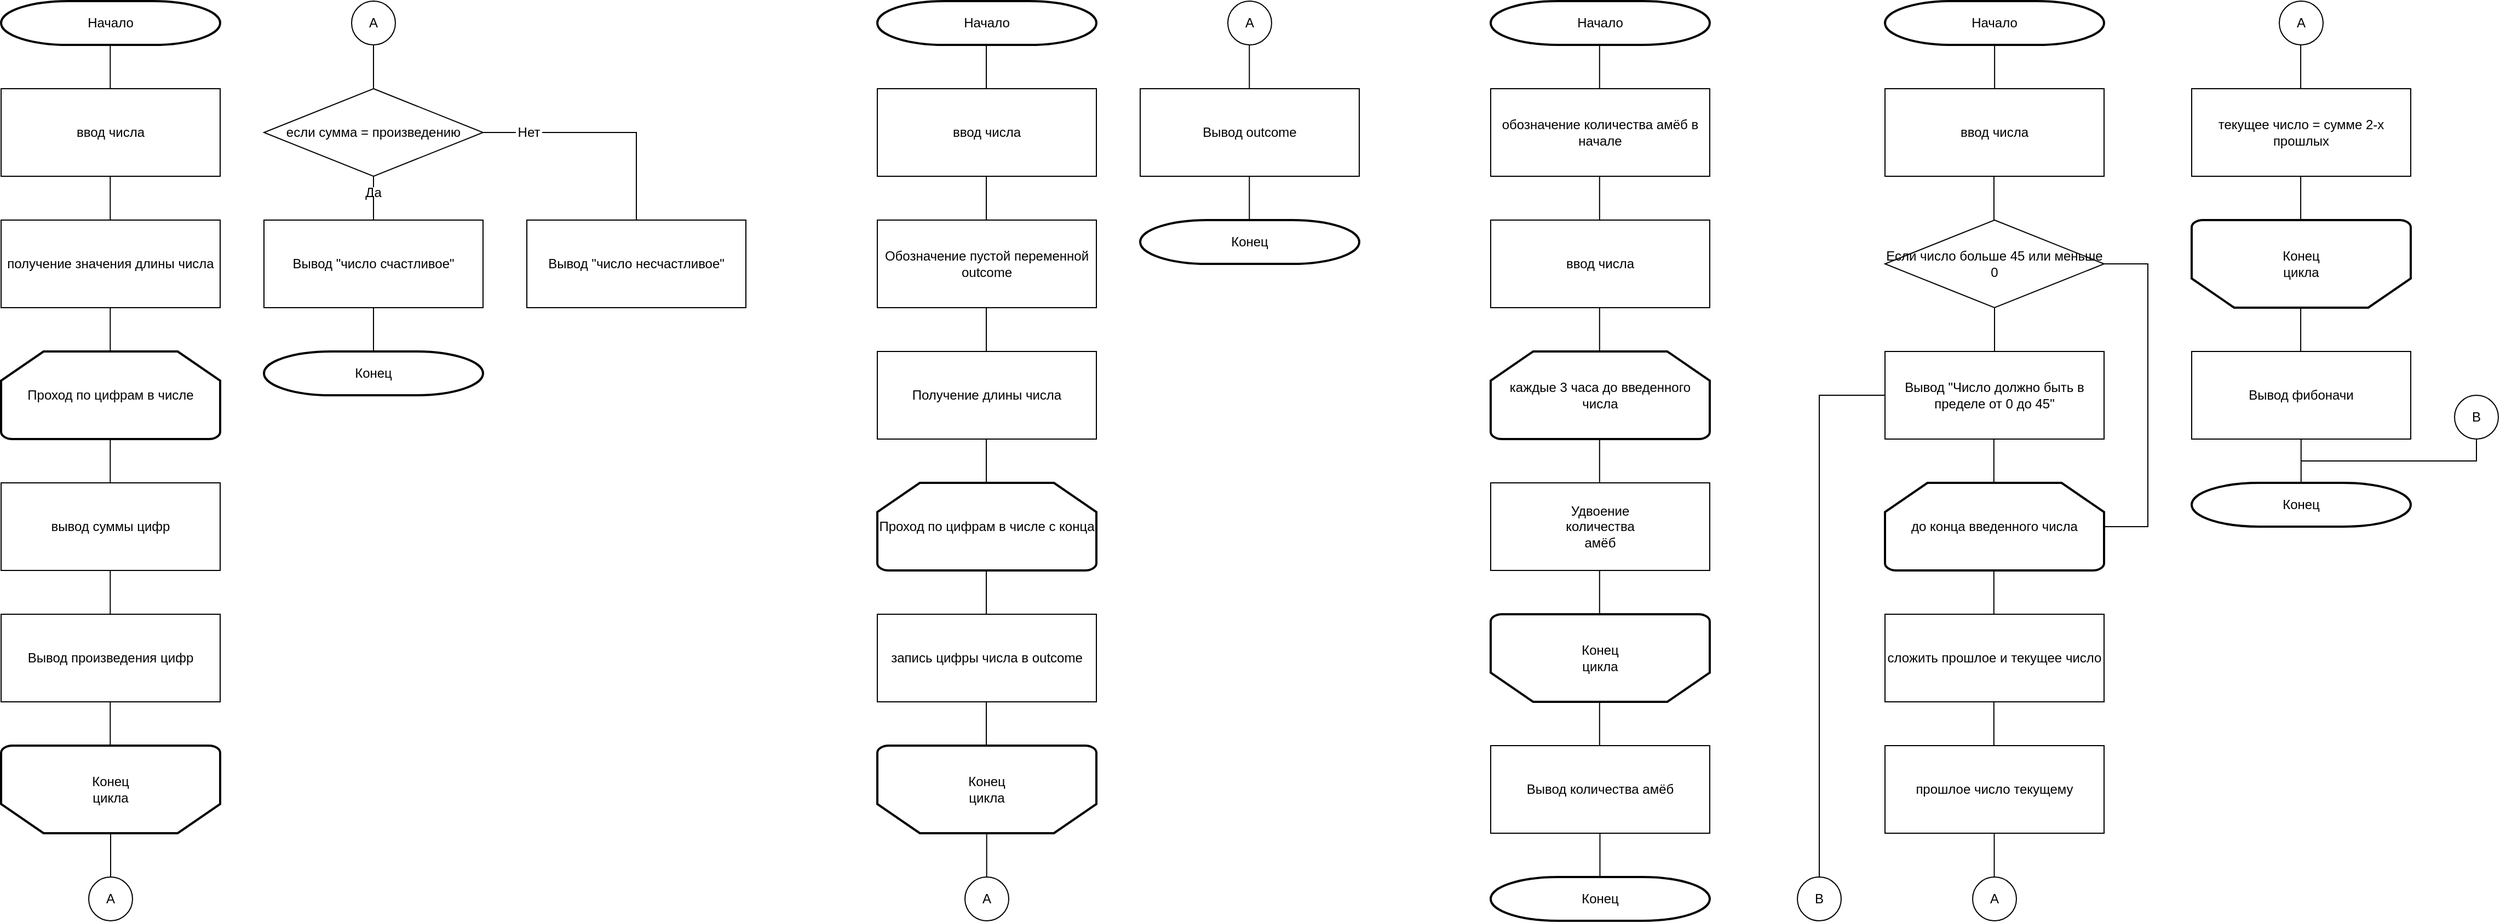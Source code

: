 <mxfile version="28.2.8">
  <diagram name="Страница — 1" id="fm3IAG2iMIYE5_vdJ6em">
    <mxGraphModel dx="3128" dy="1738" grid="1" gridSize="10" guides="1" tooltips="1" connect="1" arrows="1" fold="1" page="1" pageScale="1" pageWidth="827" pageHeight="1169" math="0" shadow="0">
      <root>
        <mxCell id="0" />
        <mxCell id="1" parent="0" />
        <mxCell id="f_rpFH3b43a7El98nDZN-1" value="Начало" style="strokeWidth=2;html=1;shape=mxgraph.flowchart.terminator;whiteSpace=wrap;" vertex="1" parent="1">
          <mxGeometry x="40" y="40" width="200" height="40" as="geometry" />
        </mxCell>
        <mxCell id="f_rpFH3b43a7El98nDZN-3" value="ввод числа" style="rounded=0;whiteSpace=wrap;html=1;" vertex="1" parent="1">
          <mxGeometry x="40" y="120" width="200" height="80" as="geometry" />
        </mxCell>
        <mxCell id="f_rpFH3b43a7El98nDZN-4" value="получение значения длины числа" style="rounded=0;whiteSpace=wrap;html=1;" vertex="1" parent="1">
          <mxGeometry x="40" y="240" width="200" height="80" as="geometry" />
        </mxCell>
        <mxCell id="f_rpFH3b43a7El98nDZN-5" value="Проход по цифрам в числе" style="strokeWidth=2;html=1;shape=mxgraph.flowchart.loop_limit;whiteSpace=wrap;" vertex="1" parent="1">
          <mxGeometry x="40" y="360" width="200" height="80" as="geometry" />
        </mxCell>
        <mxCell id="f_rpFH3b43a7El98nDZN-6" value="вывод суммы цифр" style="rounded=0;whiteSpace=wrap;html=1;" vertex="1" parent="1">
          <mxGeometry x="40" y="480" width="200" height="80" as="geometry" />
        </mxCell>
        <mxCell id="f_rpFH3b43a7El98nDZN-7" value="Вывод произведения цифр" style="rounded=0;whiteSpace=wrap;html=1;" vertex="1" parent="1">
          <mxGeometry x="40" y="600" width="200" height="80" as="geometry" />
        </mxCell>
        <mxCell id="f_rpFH3b43a7El98nDZN-8" value="" style="strokeWidth=2;html=1;shape=mxgraph.flowchart.loop_limit;whiteSpace=wrap;rotation=-180;" vertex="1" parent="1">
          <mxGeometry x="40" y="720" width="200" height="80" as="geometry" />
        </mxCell>
        <mxCell id="f_rpFH3b43a7El98nDZN-9" value="Конец цикла" style="text;html=1;whiteSpace=wrap;strokeColor=none;fillColor=none;align=center;verticalAlign=middle;rounded=0;" vertex="1" parent="1">
          <mxGeometry x="110" y="745" width="60" height="30" as="geometry" />
        </mxCell>
        <mxCell id="f_rpFH3b43a7El98nDZN-10" value="A" style="ellipse;whiteSpace=wrap;html=1;aspect=fixed;" vertex="1" parent="1">
          <mxGeometry x="120" y="840" width="40" height="40" as="geometry" />
        </mxCell>
        <mxCell id="f_rpFH3b43a7El98nDZN-11" value="A" style="ellipse;whiteSpace=wrap;html=1;aspect=fixed;" vertex="1" parent="1">
          <mxGeometry x="360" y="40" width="40" height="40" as="geometry" />
        </mxCell>
        <mxCell id="f_rpFH3b43a7El98nDZN-12" value="если сумма = произведению" style="rhombus;whiteSpace=wrap;html=1;" vertex="1" parent="1">
          <mxGeometry x="280" y="120" width="200" height="80" as="geometry" />
        </mxCell>
        <mxCell id="f_rpFH3b43a7El98nDZN-13" value="Вывод &quot;число счастливое&quot;" style="rounded=0;whiteSpace=wrap;html=1;" vertex="1" parent="1">
          <mxGeometry x="280" y="240" width="200" height="80" as="geometry" />
        </mxCell>
        <mxCell id="f_rpFH3b43a7El98nDZN-14" value="Вывод &quot;число несчастливое&quot;" style="rounded=0;whiteSpace=wrap;html=1;" vertex="1" parent="1">
          <mxGeometry x="520" y="240" width="200" height="80" as="geometry" />
        </mxCell>
        <mxCell id="f_rpFH3b43a7El98nDZN-15" value="Конец" style="strokeWidth=2;html=1;shape=mxgraph.flowchart.terminator;whiteSpace=wrap;" vertex="1" parent="1">
          <mxGeometry x="280" y="360" width="200" height="40" as="geometry" />
        </mxCell>
        <mxCell id="f_rpFH3b43a7El98nDZN-16" value="" style="endArrow=none;html=1;rounded=0;entryX=0.5;entryY=1;entryDx=0;entryDy=0;exitX=0.5;exitY=0;exitDx=0;exitDy=0;exitPerimeter=0;" edge="1" parent="1" source="f_rpFH3b43a7El98nDZN-15" target="f_rpFH3b43a7El98nDZN-13">
          <mxGeometry width="50" height="50" relative="1" as="geometry">
            <mxPoint x="320" y="390" as="sourcePoint" />
            <mxPoint x="370" y="340" as="targetPoint" />
          </mxGeometry>
        </mxCell>
        <mxCell id="f_rpFH3b43a7El98nDZN-17" value="" style="endArrow=none;html=1;rounded=0;entryX=0.5;entryY=1;entryDx=0;entryDy=0;exitX=0.5;exitY=0;exitDx=0;exitDy=0;" edge="1" parent="1" source="f_rpFH3b43a7El98nDZN-31" target="f_rpFH3b43a7El98nDZN-12">
          <mxGeometry width="50" height="50" relative="1" as="geometry">
            <mxPoint x="410" y="250" as="sourcePoint" />
            <mxPoint x="460" y="200" as="targetPoint" />
          </mxGeometry>
        </mxCell>
        <mxCell id="f_rpFH3b43a7El98nDZN-19" value="" style="endArrow=none;html=1;rounded=0;entryX=0.5;entryY=1;entryDx=0;entryDy=0;exitX=0.5;exitY=0;exitDx=0;exitDy=0;" edge="1" parent="1" source="f_rpFH3b43a7El98nDZN-12" target="f_rpFH3b43a7El98nDZN-11">
          <mxGeometry width="50" height="50" relative="1" as="geometry">
            <mxPoint x="280" y="140" as="sourcePoint" />
            <mxPoint x="330" y="90" as="targetPoint" />
          </mxGeometry>
        </mxCell>
        <mxCell id="f_rpFH3b43a7El98nDZN-24" value="" style="endArrow=none;html=1;rounded=0;entryX=0.5;entryY=1;entryDx=0;entryDy=0;exitX=0.5;exitY=0;exitDx=0;exitDy=0;exitPerimeter=0;" edge="1" parent="1">
          <mxGeometry width="50" height="50" relative="1" as="geometry">
            <mxPoint x="139.66" y="360" as="sourcePoint" />
            <mxPoint x="139.66" y="320" as="targetPoint" />
          </mxGeometry>
        </mxCell>
        <mxCell id="f_rpFH3b43a7El98nDZN-25" value="" style="endArrow=none;html=1;rounded=0;entryX=0.5;entryY=1;entryDx=0;entryDy=0;exitX=0.5;exitY=0;exitDx=0;exitDy=0;" edge="1" parent="1">
          <mxGeometry width="50" height="50" relative="1" as="geometry">
            <mxPoint x="139.66" y="240" as="sourcePoint" />
            <mxPoint x="139.66" y="200" as="targetPoint" />
          </mxGeometry>
        </mxCell>
        <mxCell id="f_rpFH3b43a7El98nDZN-26" value="" style="endArrow=none;html=1;rounded=0;entryX=0.5;entryY=1;entryDx=0;entryDy=0;exitX=0.5;exitY=0;exitDx=0;exitDy=0;" edge="1" parent="1">
          <mxGeometry width="50" height="50" relative="1" as="geometry">
            <mxPoint x="139.66" y="120" as="sourcePoint" />
            <mxPoint x="139.66" y="80" as="targetPoint" />
          </mxGeometry>
        </mxCell>
        <mxCell id="f_rpFH3b43a7El98nDZN-27" value="" style="endArrow=none;html=1;rounded=0;entryX=0.5;entryY=1;entryDx=0;entryDy=0;exitX=0.5;exitY=0;exitDx=0;exitDy=0;exitPerimeter=0;" edge="1" parent="1">
          <mxGeometry width="50" height="50" relative="1" as="geometry">
            <mxPoint x="139.66" y="720" as="sourcePoint" />
            <mxPoint x="139.66" y="680" as="targetPoint" />
          </mxGeometry>
        </mxCell>
        <mxCell id="f_rpFH3b43a7El98nDZN-28" value="" style="endArrow=none;html=1;rounded=0;entryX=0.5;entryY=1;entryDx=0;entryDy=0;exitX=0.5;exitY=0;exitDx=0;exitDy=0;" edge="1" parent="1">
          <mxGeometry width="50" height="50" relative="1" as="geometry">
            <mxPoint x="139.66" y="600" as="sourcePoint" />
            <mxPoint x="139.66" y="560" as="targetPoint" />
          </mxGeometry>
        </mxCell>
        <mxCell id="f_rpFH3b43a7El98nDZN-29" value="" style="endArrow=none;html=1;rounded=0;entryX=0.5;entryY=1;entryDx=0;entryDy=0;exitX=0.5;exitY=0;exitDx=0;exitDy=0;" edge="1" parent="1">
          <mxGeometry width="50" height="50" relative="1" as="geometry">
            <mxPoint x="139.66" y="480" as="sourcePoint" />
            <mxPoint x="139.66" y="440" as="targetPoint" />
          </mxGeometry>
        </mxCell>
        <mxCell id="f_rpFH3b43a7El98nDZN-30" value="" style="endArrow=none;html=1;rounded=0;entryX=0.5;entryY=0;entryDx=0;entryDy=0;entryPerimeter=0;exitX=0.5;exitY=0;exitDx=0;exitDy=0;" edge="1" parent="1" source="f_rpFH3b43a7El98nDZN-10" target="f_rpFH3b43a7El98nDZN-8">
          <mxGeometry width="50" height="50" relative="1" as="geometry">
            <mxPoint x="-10" y="920" as="sourcePoint" />
            <mxPoint x="40" y="870" as="targetPoint" />
          </mxGeometry>
        </mxCell>
        <mxCell id="f_rpFH3b43a7El98nDZN-33" value="" style="endArrow=none;html=1;rounded=0;entryX=0.5;entryY=1;entryDx=0;entryDy=0;exitX=0.5;exitY=0;exitDx=0;exitDy=0;" edge="1" parent="1" source="f_rpFH3b43a7El98nDZN-13" target="f_rpFH3b43a7El98nDZN-31">
          <mxGeometry width="50" height="50" relative="1" as="geometry">
            <mxPoint x="380" y="240" as="sourcePoint" />
            <mxPoint x="380" y="200" as="targetPoint" />
          </mxGeometry>
        </mxCell>
        <mxCell id="f_rpFH3b43a7El98nDZN-31" value="Да" style="text;html=1;whiteSpace=wrap;strokeColor=none;fillColor=none;align=center;verticalAlign=middle;rounded=0;" vertex="1" parent="1">
          <mxGeometry x="368" y="210" width="24" height="10" as="geometry" />
        </mxCell>
        <mxCell id="f_rpFH3b43a7El98nDZN-36" value="" style="endArrow=none;html=1;rounded=0;entryX=1;entryY=0.5;entryDx=0;entryDy=0;exitX=0.5;exitY=0;exitDx=0;exitDy=0;" edge="1" parent="1" source="f_rpFH3b43a7El98nDZN-14" target="f_rpFH3b43a7El98nDZN-34">
          <mxGeometry width="50" height="50" relative="1" as="geometry">
            <mxPoint x="620" y="240" as="sourcePoint" />
            <mxPoint x="480" y="160" as="targetPoint" />
            <Array as="points">
              <mxPoint x="620" y="160" />
            </Array>
          </mxGeometry>
        </mxCell>
        <mxCell id="f_rpFH3b43a7El98nDZN-34" value="Нет" style="text;html=1;whiteSpace=wrap;strokeColor=none;fillColor=none;align=center;verticalAlign=middle;rounded=0;" vertex="1" parent="1">
          <mxGeometry x="510" y="155" width="24" height="10" as="geometry" />
        </mxCell>
        <mxCell id="f_rpFH3b43a7El98nDZN-38" value="" style="endArrow=none;html=1;rounded=0;entryX=0;entryY=0.5;entryDx=0;entryDy=0;exitX=1;exitY=0.5;exitDx=0;exitDy=0;" edge="1" parent="1" source="f_rpFH3b43a7El98nDZN-12" target="f_rpFH3b43a7El98nDZN-34">
          <mxGeometry width="50" height="50" relative="1" as="geometry">
            <mxPoint x="450" y="220" as="sourcePoint" />
            <mxPoint x="500" y="170" as="targetPoint" />
          </mxGeometry>
        </mxCell>
        <mxCell id="f_rpFH3b43a7El98nDZN-39" value="Начало" style="strokeWidth=2;html=1;shape=mxgraph.flowchart.terminator;whiteSpace=wrap;" vertex="1" parent="1">
          <mxGeometry x="840" y="40" width="200" height="40" as="geometry" />
        </mxCell>
        <mxCell id="f_rpFH3b43a7El98nDZN-40" value="ввод числа" style="rounded=0;whiteSpace=wrap;html=1;" vertex="1" parent="1">
          <mxGeometry x="840" y="120" width="200" height="80" as="geometry" />
        </mxCell>
        <mxCell id="f_rpFH3b43a7El98nDZN-41" value="Получение длины числа" style="rounded=0;whiteSpace=wrap;html=1;" vertex="1" parent="1">
          <mxGeometry x="840" y="360" width="200" height="80" as="geometry" />
        </mxCell>
        <mxCell id="f_rpFH3b43a7El98nDZN-42" value="Проход по цифрам в числе с конца" style="strokeWidth=2;html=1;shape=mxgraph.flowchart.loop_limit;whiteSpace=wrap;" vertex="1" parent="1">
          <mxGeometry x="840" y="480" width="200" height="80" as="geometry" />
        </mxCell>
        <mxCell id="f_rpFH3b43a7El98nDZN-43" value="Обозначение пустой переменной outcome" style="rounded=0;whiteSpace=wrap;html=1;" vertex="1" parent="1">
          <mxGeometry x="840" y="240" width="200" height="80" as="geometry" />
        </mxCell>
        <mxCell id="f_rpFH3b43a7El98nDZN-44" value="запись цифры числа в outcome" style="rounded=0;whiteSpace=wrap;html=1;" vertex="1" parent="1">
          <mxGeometry x="840" y="600" width="200" height="80" as="geometry" />
        </mxCell>
        <mxCell id="f_rpFH3b43a7El98nDZN-45" value="" style="strokeWidth=2;html=1;shape=mxgraph.flowchart.loop_limit;whiteSpace=wrap;rotation=-180;" vertex="1" parent="1">
          <mxGeometry x="840" y="720" width="200" height="80" as="geometry" />
        </mxCell>
        <mxCell id="f_rpFH3b43a7El98nDZN-46" value="A" style="ellipse;whiteSpace=wrap;html=1;aspect=fixed;" vertex="1" parent="1">
          <mxGeometry x="920" y="840" width="40" height="40" as="geometry" />
        </mxCell>
        <mxCell id="f_rpFH3b43a7El98nDZN-47" value="A" style="ellipse;whiteSpace=wrap;html=1;aspect=fixed;" vertex="1" parent="1">
          <mxGeometry x="1160" y="40" width="40" height="40" as="geometry" />
        </mxCell>
        <mxCell id="f_rpFH3b43a7El98nDZN-48" value="Вывод outcome" style="rounded=0;whiteSpace=wrap;html=1;" vertex="1" parent="1">
          <mxGeometry x="1080" y="120" width="200" height="80" as="geometry" />
        </mxCell>
        <mxCell id="f_rpFH3b43a7El98nDZN-49" value="Конец цикла" style="text;html=1;whiteSpace=wrap;strokeColor=none;fillColor=none;align=center;verticalAlign=middle;rounded=0;" vertex="1" parent="1">
          <mxGeometry x="910" y="745" width="60" height="30" as="geometry" />
        </mxCell>
        <mxCell id="f_rpFH3b43a7El98nDZN-57" value="" style="endArrow=none;html=1;rounded=0;entryX=0.5;entryY=1;entryDx=0;entryDy=0;exitX=0.5;exitY=0;exitDx=0;exitDy=0;exitPerimeter=0;" edge="1" parent="1">
          <mxGeometry width="50" height="50" relative="1" as="geometry">
            <mxPoint x="939.49" y="360" as="sourcePoint" />
            <mxPoint x="939.49" y="320" as="targetPoint" />
          </mxGeometry>
        </mxCell>
        <mxCell id="f_rpFH3b43a7El98nDZN-58" value="" style="endArrow=none;html=1;rounded=0;entryX=0.5;entryY=1;entryDx=0;entryDy=0;exitX=0.5;exitY=0;exitDx=0;exitDy=0;" edge="1" parent="1">
          <mxGeometry width="50" height="50" relative="1" as="geometry">
            <mxPoint x="939.49" y="240" as="sourcePoint" />
            <mxPoint x="939.49" y="200" as="targetPoint" />
          </mxGeometry>
        </mxCell>
        <mxCell id="f_rpFH3b43a7El98nDZN-59" value="" style="endArrow=none;html=1;rounded=0;entryX=0.5;entryY=1;entryDx=0;entryDy=0;exitX=0.5;exitY=0;exitDx=0;exitDy=0;" edge="1" parent="1">
          <mxGeometry width="50" height="50" relative="1" as="geometry">
            <mxPoint x="939.49" y="120" as="sourcePoint" />
            <mxPoint x="939.49" y="80" as="targetPoint" />
          </mxGeometry>
        </mxCell>
        <mxCell id="f_rpFH3b43a7El98nDZN-60" value="" style="endArrow=none;html=1;rounded=0;entryX=0.5;entryY=1;entryDx=0;entryDy=0;exitX=0.5;exitY=0;exitDx=0;exitDy=0;exitPerimeter=0;" edge="1" parent="1">
          <mxGeometry width="50" height="50" relative="1" as="geometry">
            <mxPoint x="939.49" y="720" as="sourcePoint" />
            <mxPoint x="939.49" y="680" as="targetPoint" />
          </mxGeometry>
        </mxCell>
        <mxCell id="f_rpFH3b43a7El98nDZN-61" value="" style="endArrow=none;html=1;rounded=0;entryX=0.5;entryY=1;entryDx=0;entryDy=0;exitX=0.5;exitY=0;exitDx=0;exitDy=0;" edge="1" parent="1">
          <mxGeometry width="50" height="50" relative="1" as="geometry">
            <mxPoint x="939.49" y="600" as="sourcePoint" />
            <mxPoint x="939.49" y="560" as="targetPoint" />
          </mxGeometry>
        </mxCell>
        <mxCell id="f_rpFH3b43a7El98nDZN-62" value="" style="endArrow=none;html=1;rounded=0;entryX=0.5;entryY=1;entryDx=0;entryDy=0;exitX=0.5;exitY=0;exitDx=0;exitDy=0;" edge="1" parent="1">
          <mxGeometry width="50" height="50" relative="1" as="geometry">
            <mxPoint x="939.49" y="480" as="sourcePoint" />
            <mxPoint x="939.49" y="440" as="targetPoint" />
          </mxGeometry>
        </mxCell>
        <mxCell id="f_rpFH3b43a7El98nDZN-63" value="" style="endArrow=none;html=1;rounded=0;entryX=0.5;entryY=0;entryDx=0;entryDy=0;entryPerimeter=0;exitX=0.5;exitY=0;exitDx=0;exitDy=0;" edge="1" parent="1">
          <mxGeometry width="50" height="50" relative="1" as="geometry">
            <mxPoint x="939.83" y="840" as="sourcePoint" />
            <mxPoint x="939.83" y="800" as="targetPoint" />
          </mxGeometry>
        </mxCell>
        <mxCell id="f_rpFH3b43a7El98nDZN-64" value="" style="endArrow=none;html=1;rounded=0;entryX=0.5;entryY=1;entryDx=0;entryDy=0;exitX=0.5;exitY=0;exitDx=0;exitDy=0;" edge="1" parent="1">
          <mxGeometry width="50" height="50" relative="1" as="geometry">
            <mxPoint x="1179.66" y="240" as="sourcePoint" />
            <mxPoint x="1179.66" y="200" as="targetPoint" />
          </mxGeometry>
        </mxCell>
        <mxCell id="f_rpFH3b43a7El98nDZN-65" value="" style="endArrow=none;html=1;rounded=0;entryX=0.5;entryY=1;entryDx=0;entryDy=0;exitX=0.5;exitY=0;exitDx=0;exitDy=0;" edge="1" parent="1">
          <mxGeometry width="50" height="50" relative="1" as="geometry">
            <mxPoint x="1179.66" y="120" as="sourcePoint" />
            <mxPoint x="1179.66" y="80" as="targetPoint" />
          </mxGeometry>
        </mxCell>
        <mxCell id="f_rpFH3b43a7El98nDZN-66" value="Конец" style="strokeWidth=2;html=1;shape=mxgraph.flowchart.terminator;whiteSpace=wrap;" vertex="1" parent="1">
          <mxGeometry x="1080" y="240" width="200" height="40" as="geometry" />
        </mxCell>
        <mxCell id="f_rpFH3b43a7El98nDZN-67" value="Начало" style="strokeWidth=2;html=1;shape=mxgraph.flowchart.terminator;whiteSpace=wrap;" vertex="1" parent="1">
          <mxGeometry x="1400" y="40" width="200" height="40" as="geometry" />
        </mxCell>
        <mxCell id="f_rpFH3b43a7El98nDZN-68" value="обозначение количества амёб в начале" style="rounded=0;whiteSpace=wrap;html=1;" vertex="1" parent="1">
          <mxGeometry x="1400" y="120" width="200" height="80" as="geometry" />
        </mxCell>
        <mxCell id="f_rpFH3b43a7El98nDZN-70" value="ввод числа" style="rounded=0;whiteSpace=wrap;html=1;" vertex="1" parent="1">
          <mxGeometry x="1400" y="240" width="200" height="80" as="geometry" />
        </mxCell>
        <mxCell id="f_rpFH3b43a7El98nDZN-71" value="каждые 3 часа до введенного числа" style="strokeWidth=2;html=1;shape=mxgraph.flowchart.loop_limit;whiteSpace=wrap;" vertex="1" parent="1">
          <mxGeometry x="1400" y="360" width="200" height="80" as="geometry" />
        </mxCell>
        <mxCell id="f_rpFH3b43a7El98nDZN-72" value="" style="strokeWidth=2;html=1;shape=mxgraph.flowchart.loop_limit;whiteSpace=wrap;rotation=-180;" vertex="1" parent="1">
          <mxGeometry x="1400" y="600" width="200" height="80" as="geometry" />
        </mxCell>
        <mxCell id="f_rpFH3b43a7El98nDZN-73" value="" style="rounded=0;whiteSpace=wrap;html=1;" vertex="1" parent="1">
          <mxGeometry x="1400" y="480" width="200" height="80" as="geometry" />
        </mxCell>
        <mxCell id="f_rpFH3b43a7El98nDZN-74" value="Удвоение количества амёб" style="text;html=1;whiteSpace=wrap;strokeColor=none;fillColor=none;align=center;verticalAlign=middle;rounded=0;" vertex="1" parent="1">
          <mxGeometry x="1470" y="505" width="60" height="30" as="geometry" />
        </mxCell>
        <mxCell id="f_rpFH3b43a7El98nDZN-75" value="Конец цикла" style="text;html=1;whiteSpace=wrap;strokeColor=none;fillColor=none;align=center;verticalAlign=middle;rounded=0;" vertex="1" parent="1">
          <mxGeometry x="1470" y="625" width="60" height="30" as="geometry" />
        </mxCell>
        <mxCell id="f_rpFH3b43a7El98nDZN-76" value="Вывод количества амёб" style="rounded=0;whiteSpace=wrap;html=1;" vertex="1" parent="1">
          <mxGeometry x="1400" y="720" width="200" height="80" as="geometry" />
        </mxCell>
        <mxCell id="f_rpFH3b43a7El98nDZN-77" value="Конец" style="strokeWidth=2;html=1;shape=mxgraph.flowchart.terminator;whiteSpace=wrap;" vertex="1" parent="1">
          <mxGeometry x="1400" y="840" width="200" height="40" as="geometry" />
        </mxCell>
        <mxCell id="f_rpFH3b43a7El98nDZN-79" value="" style="endArrow=none;html=1;rounded=0;entryX=0.5;entryY=1;entryDx=0;entryDy=0;exitX=0.5;exitY=0;exitDx=0;exitDy=0;exitPerimeter=0;" edge="1" parent="1">
          <mxGeometry width="50" height="50" relative="1" as="geometry">
            <mxPoint x="1499.4" y="360" as="sourcePoint" />
            <mxPoint x="1499.4" y="320" as="targetPoint" />
          </mxGeometry>
        </mxCell>
        <mxCell id="f_rpFH3b43a7El98nDZN-80" value="" style="endArrow=none;html=1;rounded=0;entryX=0.5;entryY=1;entryDx=0;entryDy=0;exitX=0.5;exitY=0;exitDx=0;exitDy=0;" edge="1" parent="1">
          <mxGeometry width="50" height="50" relative="1" as="geometry">
            <mxPoint x="1499.4" y="240" as="sourcePoint" />
            <mxPoint x="1499.4" y="200" as="targetPoint" />
          </mxGeometry>
        </mxCell>
        <mxCell id="f_rpFH3b43a7El98nDZN-81" value="" style="endArrow=none;html=1;rounded=0;entryX=0.5;entryY=1;entryDx=0;entryDy=0;exitX=0.5;exitY=0;exitDx=0;exitDy=0;" edge="1" parent="1">
          <mxGeometry width="50" height="50" relative="1" as="geometry">
            <mxPoint x="1499.4" y="120" as="sourcePoint" />
            <mxPoint x="1499.4" y="80" as="targetPoint" />
          </mxGeometry>
        </mxCell>
        <mxCell id="f_rpFH3b43a7El98nDZN-82" value="" style="endArrow=none;html=1;rounded=0;entryX=0.5;entryY=1;entryDx=0;entryDy=0;exitX=0.5;exitY=0;exitDx=0;exitDy=0;exitPerimeter=0;" edge="1" parent="1">
          <mxGeometry width="50" height="50" relative="1" as="geometry">
            <mxPoint x="1499.4" y="720" as="sourcePoint" />
            <mxPoint x="1499.4" y="680" as="targetPoint" />
          </mxGeometry>
        </mxCell>
        <mxCell id="f_rpFH3b43a7El98nDZN-83" value="" style="endArrow=none;html=1;rounded=0;entryX=0.5;entryY=1;entryDx=0;entryDy=0;exitX=0.5;exitY=0;exitDx=0;exitDy=0;" edge="1" parent="1">
          <mxGeometry width="50" height="50" relative="1" as="geometry">
            <mxPoint x="1499.4" y="600" as="sourcePoint" />
            <mxPoint x="1499.4" y="560" as="targetPoint" />
          </mxGeometry>
        </mxCell>
        <mxCell id="f_rpFH3b43a7El98nDZN-84" value="" style="endArrow=none;html=1;rounded=0;entryX=0.5;entryY=1;entryDx=0;entryDy=0;exitX=0.5;exitY=0;exitDx=0;exitDy=0;" edge="1" parent="1">
          <mxGeometry width="50" height="50" relative="1" as="geometry">
            <mxPoint x="1499.4" y="480" as="sourcePoint" />
            <mxPoint x="1499.4" y="440" as="targetPoint" />
          </mxGeometry>
        </mxCell>
        <mxCell id="f_rpFH3b43a7El98nDZN-85" value="" style="endArrow=none;html=1;rounded=0;entryX=0.5;entryY=0;entryDx=0;entryDy=0;entryPerimeter=0;exitX=0.5;exitY=0;exitDx=0;exitDy=0;" edge="1" parent="1">
          <mxGeometry width="50" height="50" relative="1" as="geometry">
            <mxPoint x="1499.74" y="840" as="sourcePoint" />
            <mxPoint x="1499.74" y="800" as="targetPoint" />
          </mxGeometry>
        </mxCell>
        <mxCell id="f_rpFH3b43a7El98nDZN-86" value="Начало" style="strokeWidth=2;html=1;shape=mxgraph.flowchart.terminator;whiteSpace=wrap;" vertex="1" parent="1">
          <mxGeometry x="1760" y="40" width="200" height="40" as="geometry" />
        </mxCell>
        <mxCell id="f_rpFH3b43a7El98nDZN-87" value="ввод числа" style="rounded=0;whiteSpace=wrap;html=1;" vertex="1" parent="1">
          <mxGeometry x="1760" y="120" width="200" height="80" as="geometry" />
        </mxCell>
        <mxCell id="f_rpFH3b43a7El98nDZN-89" value="Если число больше 45 или меньше 0" style="rhombus;whiteSpace=wrap;html=1;" vertex="1" parent="1">
          <mxGeometry x="1760" y="240" width="200" height="80" as="geometry" />
        </mxCell>
        <mxCell id="f_rpFH3b43a7El98nDZN-90" value="Вывод &quot;Число должно быть в пределе от 0 до 45&quot;" style="rounded=0;whiteSpace=wrap;html=1;" vertex="1" parent="1">
          <mxGeometry x="1760" y="360" width="200" height="80" as="geometry" />
        </mxCell>
        <mxCell id="f_rpFH3b43a7El98nDZN-92" value="" style="endArrow=none;html=1;rounded=0;exitX=0.5;exitY=0;exitDx=0;exitDy=0;" edge="1" parent="1" source="f_rpFH3b43a7El98nDZN-90">
          <mxGeometry width="50" height="50" relative="1" as="geometry">
            <mxPoint x="1810" y="370" as="sourcePoint" />
            <mxPoint x="1860" y="320" as="targetPoint" />
          </mxGeometry>
        </mxCell>
        <mxCell id="f_rpFH3b43a7El98nDZN-93" value="" style="endArrow=none;html=1;rounded=0;entryX=1;entryY=0.5;entryDx=0;entryDy=0;" edge="1" parent="1" target="f_rpFH3b43a7El98nDZN-89">
          <mxGeometry width="50" height="50" relative="1" as="geometry">
            <mxPoint x="1960" y="520" as="sourcePoint" />
            <mxPoint x="2050" y="310" as="targetPoint" />
            <Array as="points">
              <mxPoint x="2000" y="520" />
              <mxPoint x="2000" y="280" />
            </Array>
          </mxGeometry>
        </mxCell>
        <mxCell id="f_rpFH3b43a7El98nDZN-95" value="до конца введенного числа" style="strokeWidth=2;html=1;shape=mxgraph.flowchart.loop_limit;whiteSpace=wrap;" vertex="1" parent="1">
          <mxGeometry x="1760" y="480" width="200" height="80" as="geometry" />
        </mxCell>
        <mxCell id="f_rpFH3b43a7El98nDZN-96" value="сложить прошлое и текущее число" style="rounded=0;whiteSpace=wrap;html=1;" vertex="1" parent="1">
          <mxGeometry x="1760" y="600" width="200" height="80" as="geometry" />
        </mxCell>
        <mxCell id="f_rpFH3b43a7El98nDZN-97" value="прошлое число текущему" style="rounded=0;whiteSpace=wrap;html=1;" vertex="1" parent="1">
          <mxGeometry x="1760" y="720" width="200" height="80" as="geometry" />
        </mxCell>
        <mxCell id="f_rpFH3b43a7El98nDZN-98" value="текущее число = сумме 2-х прошлых" style="rounded=0;whiteSpace=wrap;html=1;" vertex="1" parent="1">
          <mxGeometry x="2040" y="120" width="200" height="80" as="geometry" />
        </mxCell>
        <mxCell id="f_rpFH3b43a7El98nDZN-99" value="" style="strokeWidth=2;html=1;shape=mxgraph.flowchart.loop_limit;whiteSpace=wrap;rotation=-180;" vertex="1" parent="1">
          <mxGeometry x="2040" y="240" width="200" height="80" as="geometry" />
        </mxCell>
        <mxCell id="f_rpFH3b43a7El98nDZN-100" value="Конец цикла" style="text;html=1;whiteSpace=wrap;strokeColor=none;fillColor=none;align=center;verticalAlign=middle;rounded=0;" vertex="1" parent="1">
          <mxGeometry x="2110" y="265" width="60" height="30" as="geometry" />
        </mxCell>
        <mxCell id="f_rpFH3b43a7El98nDZN-101" value="A" style="ellipse;whiteSpace=wrap;html=1;aspect=fixed;" vertex="1" parent="1">
          <mxGeometry x="1840" y="840" width="40" height="40" as="geometry" />
        </mxCell>
        <mxCell id="f_rpFH3b43a7El98nDZN-102" value="A" style="ellipse;whiteSpace=wrap;html=1;aspect=fixed;" vertex="1" parent="1">
          <mxGeometry x="2120" y="40" width="40" height="40" as="geometry" />
        </mxCell>
        <mxCell id="f_rpFH3b43a7El98nDZN-103" value="" style="endArrow=none;html=1;rounded=0;entryX=0;entryY=0.5;entryDx=0;entryDy=0;" edge="1" parent="1" target="f_rpFH3b43a7El98nDZN-90">
          <mxGeometry width="50" height="50" relative="1" as="geometry">
            <mxPoint x="1700" y="840" as="sourcePoint" />
            <mxPoint x="1740" y="400" as="targetPoint" />
            <Array as="points">
              <mxPoint x="1700" y="400" />
            </Array>
          </mxGeometry>
        </mxCell>
        <mxCell id="f_rpFH3b43a7El98nDZN-104" value="B" style="ellipse;whiteSpace=wrap;html=1;aspect=fixed;" vertex="1" parent="1">
          <mxGeometry x="1680" y="840" width="40" height="40" as="geometry" />
        </mxCell>
        <mxCell id="f_rpFH3b43a7El98nDZN-105" value="Конец" style="strokeWidth=2;html=1;shape=mxgraph.flowchart.terminator;whiteSpace=wrap;" vertex="1" parent="1">
          <mxGeometry x="2040" y="480" width="200" height="40" as="geometry" />
        </mxCell>
        <mxCell id="f_rpFH3b43a7El98nDZN-106" value="B" style="ellipse;whiteSpace=wrap;html=1;aspect=fixed;" vertex="1" parent="1">
          <mxGeometry x="2280" y="400" width="40" height="40" as="geometry" />
        </mxCell>
        <mxCell id="f_rpFH3b43a7El98nDZN-107" value="" style="endArrow=none;html=1;rounded=0;entryX=0.5;entryY=1;entryDx=0;entryDy=0;" edge="1" parent="1" target="f_rpFH3b43a7El98nDZN-106">
          <mxGeometry width="50" height="50" relative="1" as="geometry">
            <mxPoint x="2140" y="460" as="sourcePoint" />
            <mxPoint x="2300" y="460" as="targetPoint" />
            <Array as="points">
              <mxPoint x="2300" y="460" />
            </Array>
          </mxGeometry>
        </mxCell>
        <mxCell id="f_rpFH3b43a7El98nDZN-108" value="Вывод фибоначи" style="rounded=0;whiteSpace=wrap;html=1;" vertex="1" parent="1">
          <mxGeometry x="2040" y="360" width="200" height="80" as="geometry" />
        </mxCell>
        <mxCell id="f_rpFH3b43a7El98nDZN-109" value="" style="endArrow=none;html=1;rounded=0;entryX=0.5;entryY=1;entryDx=0;entryDy=0;exitX=0.5;exitY=0;exitDx=0;exitDy=0;exitPerimeter=0;" edge="1" parent="1">
          <mxGeometry width="50" height="50" relative="1" as="geometry">
            <mxPoint x="1859.41" y="720" as="sourcePoint" />
            <mxPoint x="1859.41" y="680" as="targetPoint" />
          </mxGeometry>
        </mxCell>
        <mxCell id="f_rpFH3b43a7El98nDZN-110" value="" style="endArrow=none;html=1;rounded=0;entryX=0.5;entryY=1;entryDx=0;entryDy=0;exitX=0.5;exitY=0;exitDx=0;exitDy=0;" edge="1" parent="1">
          <mxGeometry width="50" height="50" relative="1" as="geometry">
            <mxPoint x="1859.41" y="600" as="sourcePoint" />
            <mxPoint x="1859.41" y="560" as="targetPoint" />
          </mxGeometry>
        </mxCell>
        <mxCell id="f_rpFH3b43a7El98nDZN-111" value="" style="endArrow=none;html=1;rounded=0;entryX=0.5;entryY=1;entryDx=0;entryDy=0;exitX=0.5;exitY=0;exitDx=0;exitDy=0;" edge="1" parent="1">
          <mxGeometry width="50" height="50" relative="1" as="geometry">
            <mxPoint x="1859.41" y="480" as="sourcePoint" />
            <mxPoint x="1859.41" y="440" as="targetPoint" />
          </mxGeometry>
        </mxCell>
        <mxCell id="f_rpFH3b43a7El98nDZN-112" value="" style="endArrow=none;html=1;rounded=0;entryX=0.5;entryY=0;entryDx=0;entryDy=0;entryPerimeter=0;exitX=0.5;exitY=0;exitDx=0;exitDy=0;" edge="1" parent="1">
          <mxGeometry width="50" height="50" relative="1" as="geometry">
            <mxPoint x="1859.75" y="840" as="sourcePoint" />
            <mxPoint x="1859.75" y="800" as="targetPoint" />
          </mxGeometry>
        </mxCell>
        <mxCell id="f_rpFH3b43a7El98nDZN-113" value="" style="endArrow=none;html=1;rounded=0;entryX=0.5;entryY=1;entryDx=0;entryDy=0;exitX=0.5;exitY=0;exitDx=0;exitDy=0;exitPerimeter=0;" edge="1" parent="1">
          <mxGeometry width="50" height="50" relative="1" as="geometry">
            <mxPoint x="2139.54" y="360" as="sourcePoint" />
            <mxPoint x="2139.54" y="320" as="targetPoint" />
          </mxGeometry>
        </mxCell>
        <mxCell id="f_rpFH3b43a7El98nDZN-114" value="" style="endArrow=none;html=1;rounded=0;entryX=0.5;entryY=1;entryDx=0;entryDy=0;exitX=0.5;exitY=0;exitDx=0;exitDy=0;" edge="1" parent="1">
          <mxGeometry width="50" height="50" relative="1" as="geometry">
            <mxPoint x="2139.54" y="240" as="sourcePoint" />
            <mxPoint x="2139.54" y="200" as="targetPoint" />
          </mxGeometry>
        </mxCell>
        <mxCell id="f_rpFH3b43a7El98nDZN-115" value="" style="endArrow=none;html=1;rounded=0;entryX=0.5;entryY=1;entryDx=0;entryDy=0;exitX=0.5;exitY=0;exitDx=0;exitDy=0;" edge="1" parent="1">
          <mxGeometry width="50" height="50" relative="1" as="geometry">
            <mxPoint x="2139.54" y="120" as="sourcePoint" />
            <mxPoint x="2139.54" y="80" as="targetPoint" />
          </mxGeometry>
        </mxCell>
        <mxCell id="f_rpFH3b43a7El98nDZN-116" value="" style="endArrow=none;html=1;rounded=0;entryX=0.5;entryY=0;entryDx=0;entryDy=0;entryPerimeter=0;exitX=0.5;exitY=0;exitDx=0;exitDy=0;" edge="1" parent="1">
          <mxGeometry width="50" height="50" relative="1" as="geometry">
            <mxPoint x="2139.88" y="480" as="sourcePoint" />
            <mxPoint x="2139.88" y="440" as="targetPoint" />
          </mxGeometry>
        </mxCell>
        <mxCell id="f_rpFH3b43a7El98nDZN-117" value="" style="endArrow=none;html=1;rounded=0;exitX=0.5;exitY=0;exitDx=0;exitDy=0;" edge="1" parent="1">
          <mxGeometry width="50" height="50" relative="1" as="geometry">
            <mxPoint x="1860.06" y="120" as="sourcePoint" />
            <mxPoint x="1860.06" y="80" as="targetPoint" />
          </mxGeometry>
        </mxCell>
        <mxCell id="f_rpFH3b43a7El98nDZN-118" value="" style="endArrow=none;html=1;rounded=0;entryX=0.5;entryY=1;entryDx=0;entryDy=0;exitX=0.5;exitY=0;exitDx=0;exitDy=0;" edge="1" parent="1">
          <mxGeometry width="50" height="50" relative="1" as="geometry">
            <mxPoint x="1859.47" y="240" as="sourcePoint" />
            <mxPoint x="1859.47" y="200" as="targetPoint" />
          </mxGeometry>
        </mxCell>
      </root>
    </mxGraphModel>
  </diagram>
</mxfile>
